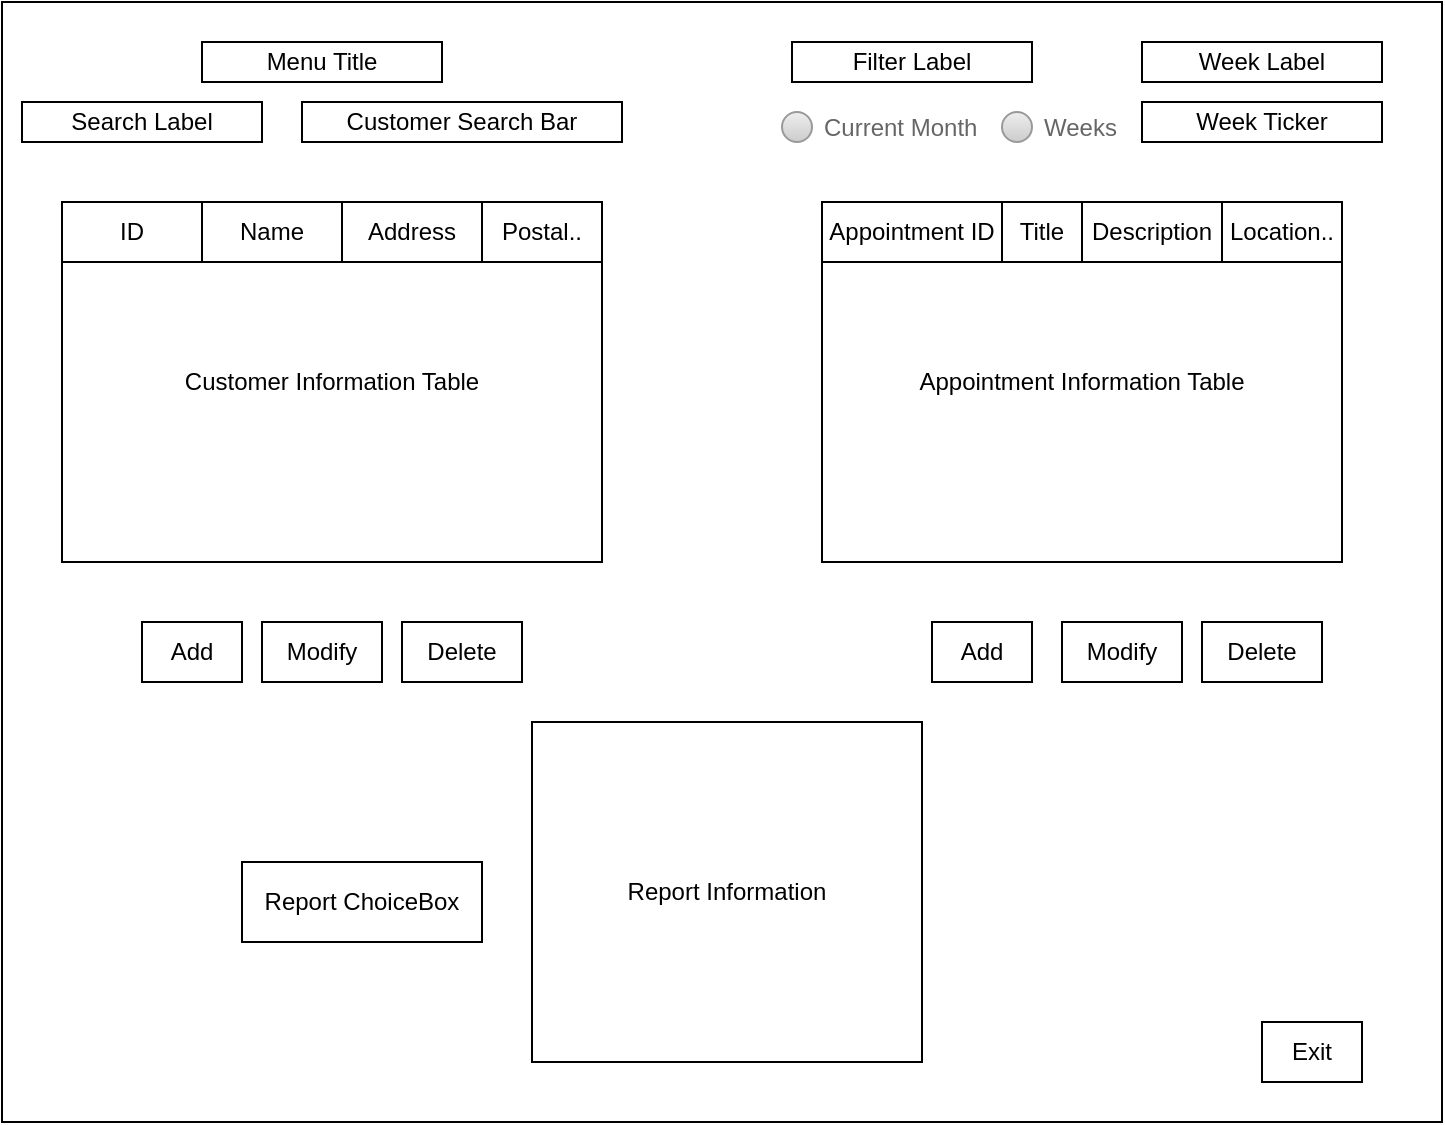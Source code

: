 <mxfile version="25.0.3">
  <diagram name="Page-1" id="Tc8628lddQ2aQrPP4HbS">
    <mxGraphModel dx="2074" dy="1180" grid="1" gridSize="10" guides="1" tooltips="1" connect="1" arrows="1" fold="1" page="1" pageScale="1" pageWidth="850" pageHeight="1100" math="0" shadow="0">
      <root>
        <mxCell id="0" />
        <mxCell id="1" parent="0" />
        <mxCell id="lYQ9xpoaCt5Rx4kgQKp_-1" value="" style="rounded=0;whiteSpace=wrap;html=1;" vertex="1" parent="1">
          <mxGeometry x="80" y="80" width="720" height="560" as="geometry" />
        </mxCell>
        <mxCell id="lYQ9xpoaCt5Rx4kgQKp_-3" value="Customer Search Bar" style="rounded=0;whiteSpace=wrap;html=1;" vertex="1" parent="1">
          <mxGeometry x="230" y="130" width="160" height="20" as="geometry" />
        </mxCell>
        <mxCell id="lYQ9xpoaCt5Rx4kgQKp_-4" value="Customer Information Table" style="rounded=0;whiteSpace=wrap;html=1;" vertex="1" parent="1">
          <mxGeometry x="110" y="180" width="270" height="180" as="geometry" />
        </mxCell>
        <mxCell id="lYQ9xpoaCt5Rx4kgQKp_-5" value="Add" style="rounded=0;whiteSpace=wrap;html=1;" vertex="1" parent="1">
          <mxGeometry x="150" y="390" width="50" height="30" as="geometry" />
        </mxCell>
        <mxCell id="lYQ9xpoaCt5Rx4kgQKp_-6" value="Modify" style="rounded=0;whiteSpace=wrap;html=1;" vertex="1" parent="1">
          <mxGeometry x="210" y="390" width="60" height="30" as="geometry" />
        </mxCell>
        <mxCell id="lYQ9xpoaCt5Rx4kgQKp_-7" value="Delete" style="rounded=0;whiteSpace=wrap;html=1;" vertex="1" parent="1">
          <mxGeometry x="280" y="390" width="60" height="30" as="geometry" />
        </mxCell>
        <mxCell id="lYQ9xpoaCt5Rx4kgQKp_-8" value="Report ChoiceBox" style="rounded=0;whiteSpace=wrap;html=1;" vertex="1" parent="1">
          <mxGeometry x="200" y="510" width="120" height="40" as="geometry" />
        </mxCell>
        <mxCell id="lYQ9xpoaCt5Rx4kgQKp_-9" value="Report Information" style="rounded=0;whiteSpace=wrap;html=1;" vertex="1" parent="1">
          <mxGeometry x="345" y="440" width="195" height="170" as="geometry" />
        </mxCell>
        <mxCell id="lYQ9xpoaCt5Rx4kgQKp_-10" value="Add" style="rounded=0;whiteSpace=wrap;html=1;" vertex="1" parent="1">
          <mxGeometry x="545" y="390" width="50" height="30" as="geometry" />
        </mxCell>
        <mxCell id="lYQ9xpoaCt5Rx4kgQKp_-11" value="Modify" style="rounded=0;whiteSpace=wrap;html=1;" vertex="1" parent="1">
          <mxGeometry x="610" y="390" width="60" height="30" as="geometry" />
        </mxCell>
        <mxCell id="lYQ9xpoaCt5Rx4kgQKp_-12" value="Delete" style="rounded=0;whiteSpace=wrap;html=1;" vertex="1" parent="1">
          <mxGeometry x="680" y="390" width="60" height="30" as="geometry" />
        </mxCell>
        <mxCell id="lYQ9xpoaCt5Rx4kgQKp_-13" value="Exit" style="rounded=0;whiteSpace=wrap;html=1;" vertex="1" parent="1">
          <mxGeometry x="710" y="590" width="50" height="30" as="geometry" />
        </mxCell>
        <mxCell id="lYQ9xpoaCt5Rx4kgQKp_-15" value="Appointment Information Table" style="rounded=0;whiteSpace=wrap;html=1;" vertex="1" parent="1">
          <mxGeometry x="490" y="180" width="260" height="180" as="geometry" />
        </mxCell>
        <mxCell id="lYQ9xpoaCt5Rx4kgQKp_-17" value="Week Ticker" style="rounded=0;whiteSpace=wrap;html=1;" vertex="1" parent="1">
          <mxGeometry x="650" y="130" width="120" height="20" as="geometry" />
        </mxCell>
        <mxCell id="lYQ9xpoaCt5Rx4kgQKp_-18" value="Week Label" style="rounded=0;whiteSpace=wrap;html=1;" vertex="1" parent="1">
          <mxGeometry x="650" y="100" width="120" height="20" as="geometry" />
        </mxCell>
        <mxCell id="lYQ9xpoaCt5Rx4kgQKp_-20" value="Current Month" style="shape=ellipse;fillColor=#eeeeee;strokeColor=#999999;gradientColor=#cccccc;html=1;align=left;spacingLeft=4;fontSize=12;fontColor=#666666;labelPosition=right;shadow=0;" vertex="1" parent="1">
          <mxGeometry x="470" y="135" width="15" height="15" as="geometry" />
        </mxCell>
        <mxCell id="lYQ9xpoaCt5Rx4kgQKp_-22" value="Weeks" style="shape=ellipse;fillColor=#eeeeee;strokeColor=#999999;gradientColor=#cccccc;html=1;align=left;spacingLeft=4;fontSize=12;fontColor=#666666;labelPosition=right;shadow=0;" vertex="1" parent="1">
          <mxGeometry x="580" y="135" width="15" height="15" as="geometry" />
        </mxCell>
        <mxCell id="lYQ9xpoaCt5Rx4kgQKp_-24" value="Filter Label" style="rounded=0;whiteSpace=wrap;html=1;" vertex="1" parent="1">
          <mxGeometry x="475" y="100" width="120" height="20" as="geometry" />
        </mxCell>
        <mxCell id="lYQ9xpoaCt5Rx4kgQKp_-25" value="Menu Title" style="rounded=0;whiteSpace=wrap;html=1;" vertex="1" parent="1">
          <mxGeometry x="180" y="100" width="120" height="20" as="geometry" />
        </mxCell>
        <mxCell id="lYQ9xpoaCt5Rx4kgQKp_-26" value="Search Label" style="rounded=0;whiteSpace=wrap;html=1;" vertex="1" parent="1">
          <mxGeometry x="90" y="130" width="120" height="20" as="geometry" />
        </mxCell>
        <mxCell id="lYQ9xpoaCt5Rx4kgQKp_-27" value="ID" style="rounded=0;whiteSpace=wrap;html=1;" vertex="1" parent="1">
          <mxGeometry x="110" y="180" width="70" height="30" as="geometry" />
        </mxCell>
        <mxCell id="lYQ9xpoaCt5Rx4kgQKp_-28" value="Name" style="rounded=0;whiteSpace=wrap;html=1;" vertex="1" parent="1">
          <mxGeometry x="180" y="180" width="70" height="30" as="geometry" />
        </mxCell>
        <mxCell id="lYQ9xpoaCt5Rx4kgQKp_-29" value="Address" style="rounded=0;whiteSpace=wrap;html=1;" vertex="1" parent="1">
          <mxGeometry x="250" y="180" width="70" height="30" as="geometry" />
        </mxCell>
        <mxCell id="lYQ9xpoaCt5Rx4kgQKp_-30" value="Postal.." style="rounded=0;whiteSpace=wrap;html=1;" vertex="1" parent="1">
          <mxGeometry x="320" y="180" width="60" height="30" as="geometry" />
        </mxCell>
        <mxCell id="lYQ9xpoaCt5Rx4kgQKp_-31" value="Appointment ID" style="rounded=0;whiteSpace=wrap;html=1;" vertex="1" parent="1">
          <mxGeometry x="490" y="180" width="90" height="30" as="geometry" />
        </mxCell>
        <mxCell id="lYQ9xpoaCt5Rx4kgQKp_-32" value="Title" style="rounded=0;whiteSpace=wrap;html=1;" vertex="1" parent="1">
          <mxGeometry x="580" y="180" width="40" height="30" as="geometry" />
        </mxCell>
        <mxCell id="lYQ9xpoaCt5Rx4kgQKp_-33" value="Description" style="rounded=0;whiteSpace=wrap;html=1;" vertex="1" parent="1">
          <mxGeometry x="620" y="180" width="70" height="30" as="geometry" />
        </mxCell>
        <mxCell id="lYQ9xpoaCt5Rx4kgQKp_-34" value="Location.." style="rounded=0;whiteSpace=wrap;html=1;" vertex="1" parent="1">
          <mxGeometry x="690" y="180" width="60" height="30" as="geometry" />
        </mxCell>
      </root>
    </mxGraphModel>
  </diagram>
</mxfile>
